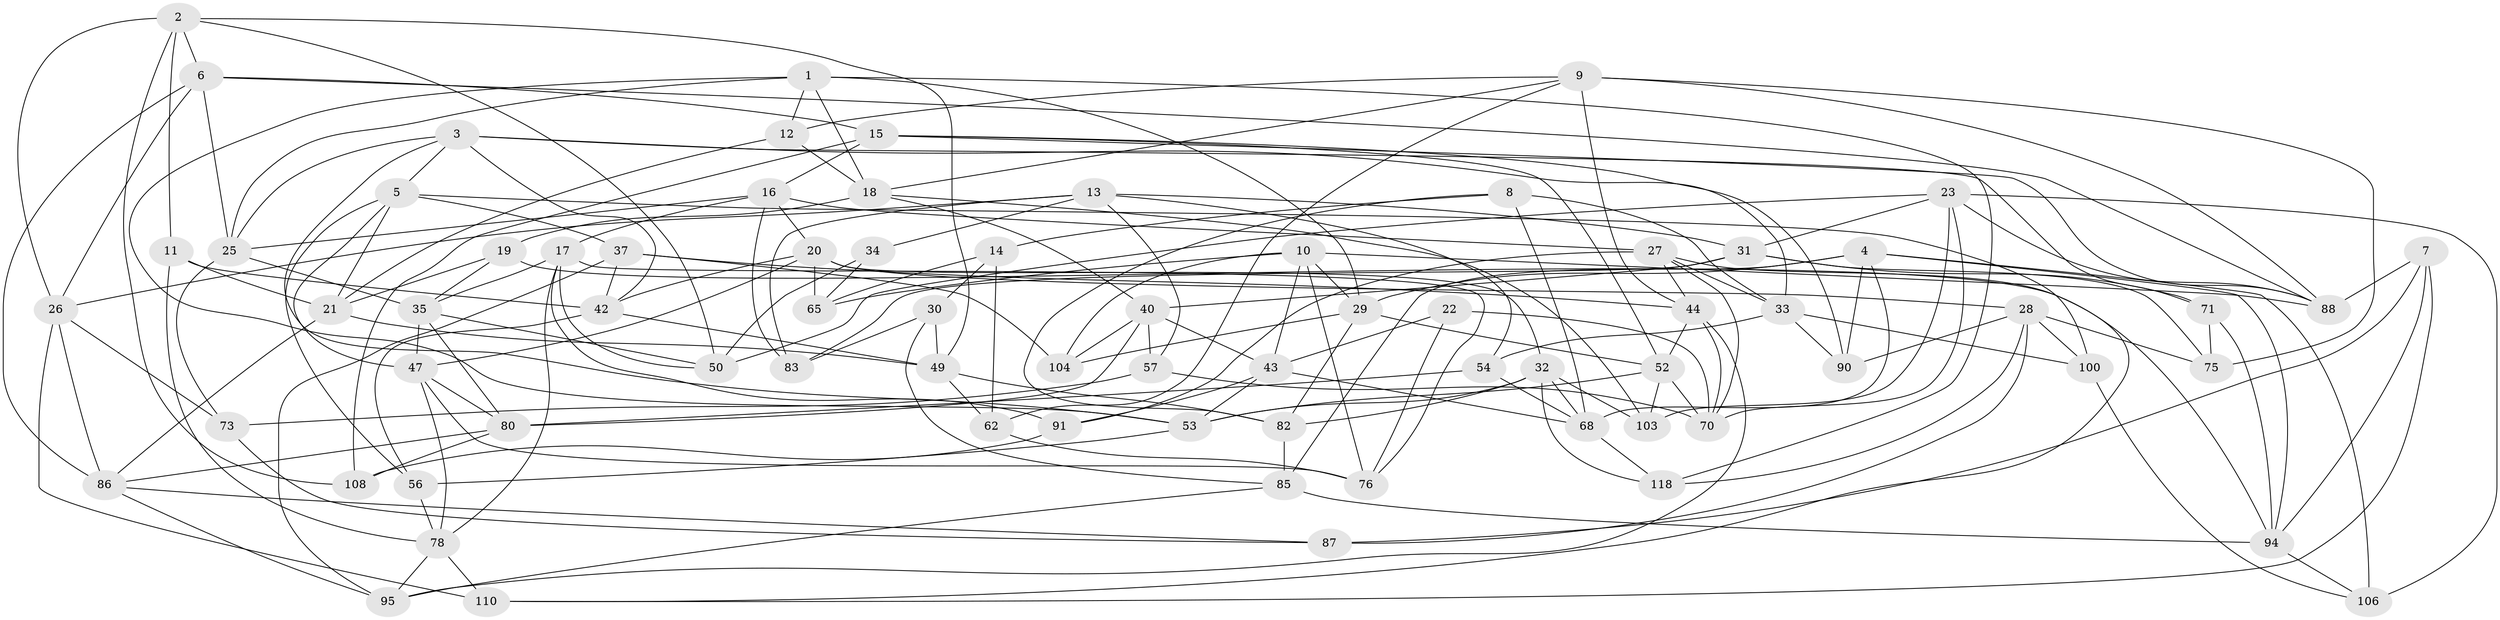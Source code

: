 // Generated by graph-tools (version 1.1) at 2025/24/03/03/25 07:24:28]
// undirected, 74 vertices, 190 edges
graph export_dot {
graph [start="1"]
  node [color=gray90,style=filled];
  1 [super="+74"];
  2 [super="+59"];
  3 [super="+24"];
  4 [super="+96"];
  5 [super="+46"];
  6 [super="+79"];
  7;
  8;
  9 [super="+60"];
  10 [super="+48"];
  11;
  12;
  13 [super="+61"];
  14;
  15 [super="+120"];
  16 [super="+66"];
  17 [super="+36"];
  18 [super="+39"];
  19;
  20 [super="+38"];
  21 [super="+55"];
  22;
  23 [super="+116"];
  25 [super="+41"];
  26 [super="+45"];
  27 [super="+119"];
  28 [super="+93"];
  29 [super="+81"];
  30;
  31 [super="+112"];
  32 [super="+63"];
  33 [super="+51"];
  34;
  35 [super="+67"];
  37 [super="+77"];
  40 [super="+69"];
  42 [super="+64"];
  43 [super="+72"];
  44 [super="+117"];
  47 [super="+58"];
  49 [super="+107"];
  50 [super="+105"];
  52 [super="+97"];
  53 [super="+115"];
  54;
  56;
  57;
  62;
  65;
  68 [super="+102"];
  70 [super="+84"];
  71;
  73;
  75;
  76 [super="+89"];
  78 [super="+99"];
  80 [super="+101"];
  82 [super="+92"];
  83;
  85 [super="+114"];
  86 [super="+111"];
  87;
  88 [super="+109"];
  90;
  91;
  94 [super="+98"];
  95 [super="+113"];
  100;
  103;
  104;
  106;
  108;
  110;
  118;
  1 -- 18;
  1 -- 53;
  1 -- 12;
  1 -- 29;
  1 -- 118;
  1 -- 25;
  2 -- 108;
  2 -- 11;
  2 -- 49;
  2 -- 26;
  2 -- 50;
  2 -- 6;
  3 -- 25;
  3 -- 33;
  3 -- 42;
  3 -- 53;
  3 -- 5;
  3 -- 71;
  4 -- 106;
  4 -- 29;
  4 -- 90;
  4 -- 94;
  4 -- 68;
  4 -- 85;
  5 -- 47;
  5 -- 56;
  5 -- 21;
  5 -- 100;
  5 -- 37;
  6 -- 25;
  6 -- 15;
  6 -- 88;
  6 -- 86;
  6 -- 26;
  7 -- 110;
  7 -- 87;
  7 -- 88;
  7 -- 94;
  8 -- 33;
  8 -- 14;
  8 -- 82;
  8 -- 68;
  9 -- 88;
  9 -- 18;
  9 -- 75;
  9 -- 12;
  9 -- 62;
  9 -- 44;
  10 -- 104;
  10 -- 43;
  10 -- 65;
  10 -- 29;
  10 -- 76;
  10 -- 88;
  11 -- 78;
  11 -- 21;
  11 -- 42;
  12 -- 18;
  12 -- 21;
  13 -- 83;
  13 -- 54;
  13 -- 57;
  13 -- 34;
  13 -- 31;
  13 -- 26;
  14 -- 65;
  14 -- 30;
  14 -- 62;
  15 -- 90;
  15 -- 108;
  15 -- 16;
  15 -- 88;
  15 -- 52;
  16 -- 83;
  16 -- 27;
  16 -- 17;
  16 -- 20;
  16 -- 25;
  17 -- 76;
  17 -- 50;
  17 -- 91;
  17 -- 78;
  17 -- 35;
  18 -- 40;
  18 -- 19;
  18 -- 103;
  19 -- 21;
  19 -- 94;
  19 -- 35;
  20 -- 65;
  20 -- 28;
  20 -- 47;
  20 -- 42;
  20 -- 32;
  21 -- 49;
  21 -- 86;
  22 -- 76 [weight=2];
  22 -- 43;
  22 -- 70;
  23 -- 106;
  23 -- 70;
  23 -- 88;
  23 -- 103;
  23 -- 31;
  23 -- 50;
  25 -- 73;
  25 -- 35;
  26 -- 73;
  26 -- 86;
  26 -- 110;
  27 -- 44;
  27 -- 91;
  27 -- 33;
  27 -- 110;
  27 -- 70;
  28 -- 87;
  28 -- 90;
  28 -- 100;
  28 -- 75;
  28 -- 118;
  29 -- 52;
  29 -- 104;
  29 -- 82;
  30 -- 83;
  30 -- 85;
  30 -- 49;
  31 -- 83;
  31 -- 40;
  31 -- 75;
  31 -- 71;
  32 -- 118;
  32 -- 68;
  32 -- 103;
  32 -- 53;
  32 -- 82;
  33 -- 90;
  33 -- 100;
  33 -- 54;
  34 -- 65;
  34 -- 50 [weight=2];
  35 -- 80;
  35 -- 47;
  35 -- 50;
  37 -- 42;
  37 -- 95 [weight=2];
  37 -- 104;
  37 -- 44;
  40 -- 104;
  40 -- 57;
  40 -- 80;
  40 -- 43;
  42 -- 49;
  42 -- 56;
  43 -- 91;
  43 -- 68;
  43 -- 53;
  44 -- 52;
  44 -- 95;
  44 -- 70;
  47 -- 80;
  47 -- 76;
  47 -- 78;
  49 -- 62;
  49 -- 82;
  52 -- 103;
  52 -- 53;
  52 -- 70;
  53 -- 56;
  54 -- 68;
  54 -- 80;
  56 -- 78;
  57 -- 73;
  57 -- 70;
  62 -- 76;
  68 -- 118;
  71 -- 94;
  71 -- 75;
  73 -- 87;
  78 -- 110;
  78 -- 95;
  80 -- 108;
  80 -- 86;
  82 -- 85 [weight=2];
  85 -- 95;
  85 -- 94;
  86 -- 87;
  86 -- 95;
  91 -- 108;
  94 -- 106;
  100 -- 106;
}
